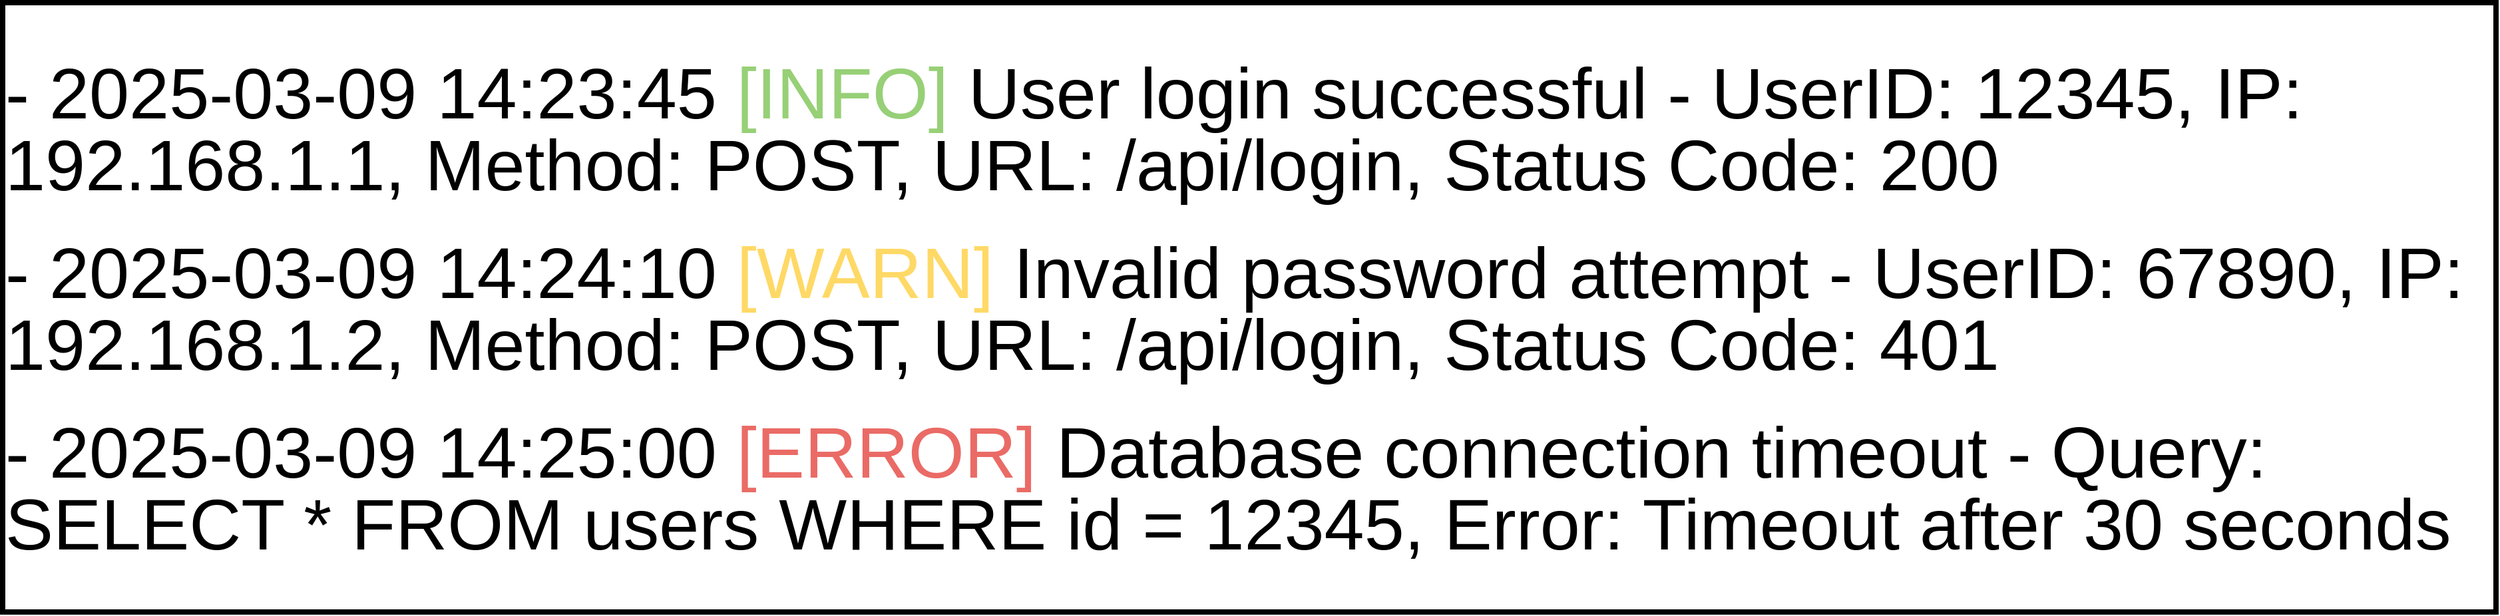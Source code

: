 <mxfile version="26.1.0">
  <diagram name="第 1 页" id="xYbl_k9Ezs9PNRsfZ94o">
    <mxGraphModel dx="5630" dy="2458" grid="0" gridSize="10" guides="1" tooltips="1" connect="1" arrows="1" fold="1" page="0" pageScale="1" pageWidth="827" pageHeight="1169" math="0" shadow="0">
      <root>
        <mxCell id="0" />
        <mxCell id="1" parent="0" />
        <mxCell id="AnunHyrTY3Pm7SSnpfB9-1" value="&lt;div style=&quot;line-height: 100%;&quot;&gt;&lt;font style=&quot;line-height: 100%; font-size: 54px;&quot;&gt;- 2025-03-09 14:23:45 &lt;font style=&quot;color: rgb(151, 208, 119);&quot;&gt;[INFO]&lt;/font&gt; User login successful - UserID: 12345, IP: 192.168.1.1, Method: POST, URL: /api/login, Status Code: 200&lt;/font&gt;&lt;div&gt;&lt;font style=&quot;font-size: 54px;&quot;&gt;&lt;br&gt;&lt;/font&gt;&lt;div&gt;&lt;font style=&quot;line-height: 100%; font-size: 54px;&quot;&gt;- 2025-03-09 14:24:10 &lt;font style=&quot;color: rgb(255, 217, 102);&quot;&gt;[WARN]&lt;/font&gt; Invalid password attempt - UserID: 67890, IP: 192.168.1.2, Method: POST, URL: /api/login, Status Code: 401&lt;/font&gt;&lt;/div&gt;&lt;div&gt;&lt;font style=&quot;font-size: 54px;&quot;&gt;&lt;br&gt;&lt;/font&gt;&lt;/div&gt;&lt;div&gt;&lt;font style=&quot;line-height: 100%; font-size: 54px;&quot;&gt;- 2025-03-09 14:25:00 &lt;font style=&quot;color: rgb(234, 107, 102);&quot;&gt;[ERROR]&lt;/font&gt; Database connection timeout - Query: SELECT * FROM users WHERE id = 12345, Error: Timeout after 30 seconds&lt;/font&gt;&lt;/div&gt;&lt;/div&gt;&lt;/div&gt;" style="rounded=0;whiteSpace=wrap;html=1;strokeWidth=4;align=left;" vertex="1" parent="1">
          <mxGeometry x="-559" y="416" width="1873" height="458" as="geometry" />
        </mxCell>
      </root>
    </mxGraphModel>
  </diagram>
</mxfile>
